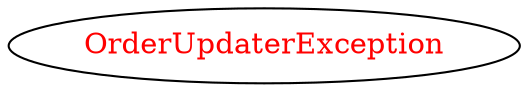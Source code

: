digraph dependencyGraph {
 concentrate=true;
 ranksep="2.0";
 rankdir="LR"; 
 splines="ortho";
"OrderUpdaterException" [fontcolor="red"];
}